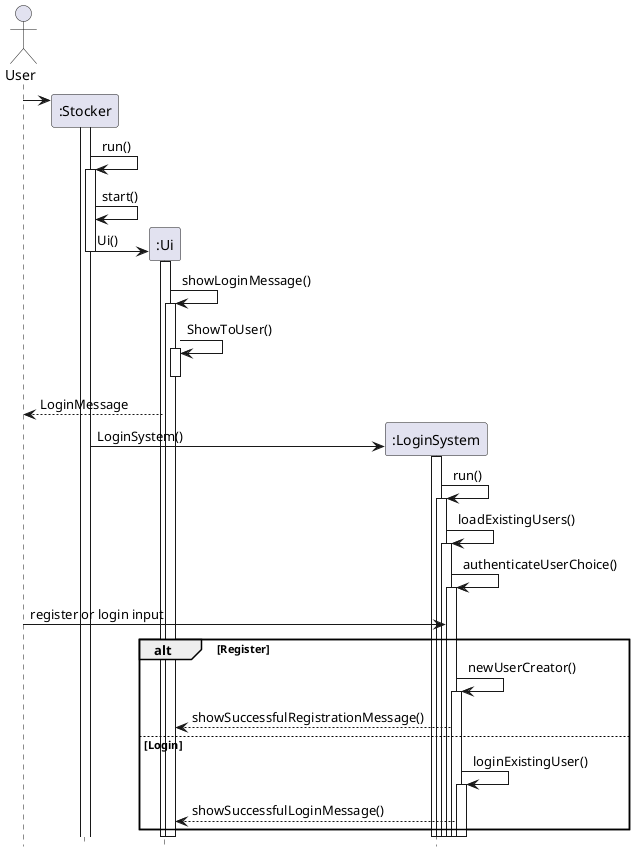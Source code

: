 @startuml
'https://plantuml.com/sequence-diagram

hide footbox
actor User
Participant ":Stocker" as Stocker
Participant ":Ui" as Ui
Participant ":LoginSystem" as LoginSystem

Create Stocker
User -> Stocker
activate Stocker
Stocker -> Stocker : run()
activate Stocker
Stocker -> Stocker :start()
Create Ui
Stocker -> Ui :  Ui()
deactivate Stocker

activate Ui
Ui -> Ui : showLoginMessage()
activate Ui
Ui -> Ui : ShowToUser()
activate Ui
deactivate Ui
Ui --> User : LoginMessage

Create LoginSystem
Stocker -> LoginSystem :LoginSystem()
activate LoginSystem
LoginSystem -> LoginSystem : run()
activate LoginSystem
LoginSystem -> LoginSystem : loadExistingUsers()
activate LoginSystem
LoginSystem -> LoginSystem: authenticateUserChoice()
activate LoginSystem
User -> LoginSystem : register or login input

alt  Register

LoginSystem -> LoginSystem : newUserCreator()
activate LoginSystem
LoginSystem --> Ui : showSuccessfulRegistrationMessage()

else Login
LoginSystem ->LoginSystem : loginExistingUser()
activate LoginSystem
LoginSystem --> Ui: showSuccessfulLoginMessage()

end
deactivate Ui
deactivate Ui
deactivate LoginSystem

deactivate LoginSystem

deactivate LoginSystem

deactivate LoginSystem

deactivate LoginSystem

deactivate LoginSystem

@enduml